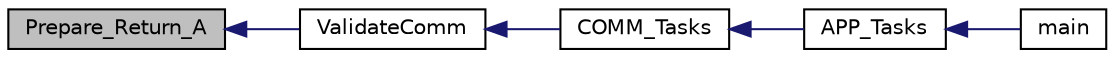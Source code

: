 digraph "Prepare_Return_A"
{
  edge [fontname="Helvetica",fontsize="10",labelfontname="Helvetica",labelfontsize="10"];
  node [fontname="Helvetica",fontsize="10",shape=record];
  rankdir="LR";
  Node1604 [label="Prepare_Return_A",height=0.2,width=0.4,color="black", fillcolor="grey75", style="filled", fontcolor="black"];
  Node1604 -> Node1605 [dir="back",color="midnightblue",fontsize="10",style="solid",fontname="Helvetica"];
  Node1605 [label="ValidateComm",height=0.2,width=0.4,color="black", fillcolor="white", style="filled",URL="$inszt__commmodule_8c.html#a764430fc16209afb9056738eb23b69c5"];
  Node1605 -> Node1606 [dir="back",color="midnightblue",fontsize="10",style="solid",fontname="Helvetica"];
  Node1606 [label="COMM_Tasks",height=0.2,width=0.4,color="black", fillcolor="white", style="filled",URL="$inszt__commmodule_8c.html#a58032003b728b9659d8ec40e2b565169"];
  Node1606 -> Node1607 [dir="back",color="midnightblue",fontsize="10",style="solid",fontname="Helvetica"];
  Node1607 [label="APP_Tasks",height=0.2,width=0.4,color="black", fillcolor="white", style="filled",URL="$inszt__app_8c.html#a859aee46b660cfee47cfd45ce08f6862"];
  Node1607 -> Node1608 [dir="back",color="midnightblue",fontsize="10",style="solid",fontname="Helvetica"];
  Node1608 [label="main",height=0.2,width=0.4,color="black", fillcolor="white", style="filled",URL="$inszt__main_8c.html#a840291bc02cba5474a4cb46a9b9566fe"];
}
